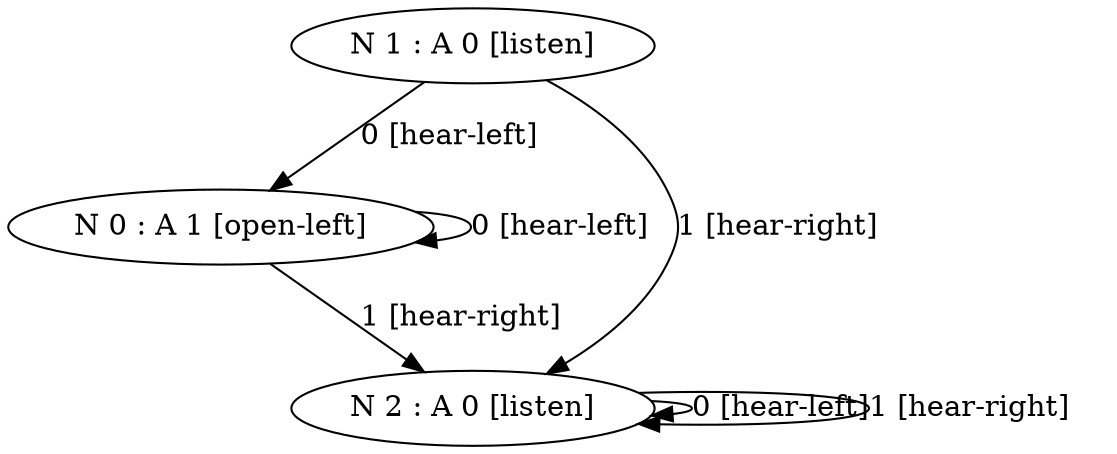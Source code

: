 digraph  {
	node [label="\N"];
	0	 [label="N 0 : A 1 [open-left]"];
	0 -> 0 [key=0,
	label="0 [hear-left]"];
2 [label="N 2 : A 0 [listen]"];
0 -> 2 [key=0,
label="1 [hear-right]"];
1 [label="N 1 : A 0 [listen]"];
1 -> 0 [key=0,
label="0 [hear-left]"];
1 -> 2 [key=0,
label="1 [hear-right]"];
2 -> 2 [key=0,
label="0 [hear-left]"];
2 -> 2 [key=1,
label="1 [hear-right]"];
}
